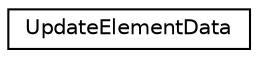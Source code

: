 digraph "Graphical Class Hierarchy"
{
  edge [fontname="Helvetica",fontsize="10",labelfontname="Helvetica",labelfontsize="10"];
  node [fontname="Helvetica",fontsize="10",shape=record];
  rankdir="LR";
  Node1 [label="UpdateElementData",height=0.2,width=0.4,color="black", fillcolor="white", style="filled",URL="$structUpdateElementData.html"];
}
